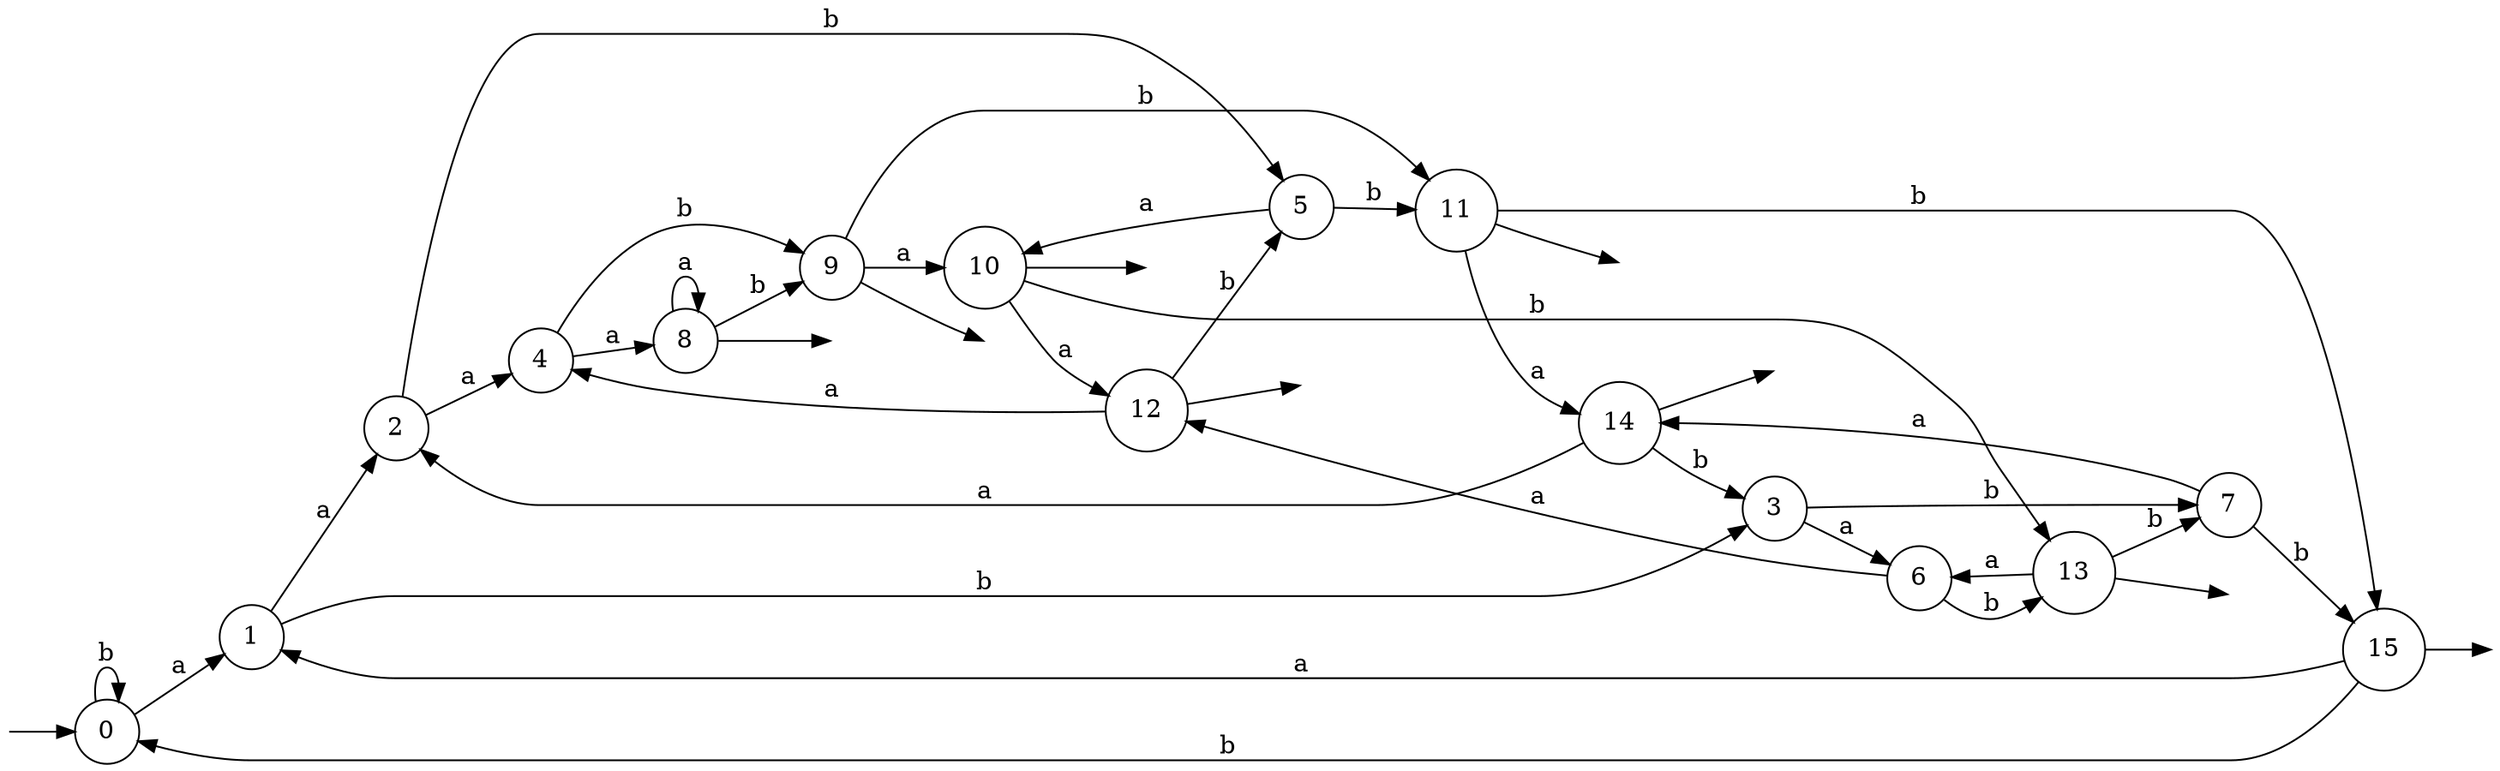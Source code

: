 digraph
{
  vcsn_context = "lal_char(ab)_b"
  rankdir = LR
  {
    node [style = invis, shape = none, label = "", width = 0, height = 0]
    I0
    F8
    F9
    F10
    F11
    F12
    F13
    F14
    F15
  }
  {
    node [shape = circle]
    0
    1
    2
    3
    4
    5
    6
    7
    8
    9
    10
    11
    12
    13
    14
    15
  }
  I0 -> 0
  0 -> 0 [label = "b"]
  0 -> 1 [label = "a"]
  1 -> 2 [label = "a"]
  1 -> 3 [label = "b"]
  2 -> 4 [label = "a"]
  2 -> 5 [label = "b"]
  3 -> 6 [label = "a"]
  3 -> 7 [label = "b"]
  4 -> 8 [label = "a"]
  4 -> 9 [label = "b"]
  5 -> 10 [label = "a"]
  5 -> 11 [label = "b"]
  6 -> 12 [label = "a"]
  6 -> 13 [label = "b"]
  7 -> 14 [label = "a"]
  7 -> 15 [label = "b"]
  8 -> F8
  8 -> 8 [label = "a"]
  8 -> 9 [label = "b"]
  9 -> F9
  9 -> 10 [label = "a"]
  9 -> 11 [label = "b"]
  10 -> F10
  10 -> 12 [label = "a"]
  10 -> 13 [label = "b"]
  11 -> F11
  11 -> 14 [label = "a"]
  11 -> 15 [label = "b"]
  12 -> F12
  12 -> 4 [label = "a"]
  12 -> 5 [label = "b"]
  13 -> F13
  13 -> 6 [label = "a"]
  13 -> 7 [label = "b"]
  14 -> F14
  14 -> 2 [label = "a"]
  14 -> 3 [label = "b"]
  15 -> F15
  15 -> 0 [label = "b"]
  15 -> 1 [label = "a"]
}
